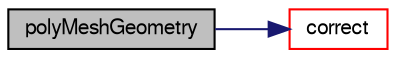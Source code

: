 digraph "polyMeshGeometry"
{
  bgcolor="transparent";
  edge [fontname="FreeSans",fontsize="10",labelfontname="FreeSans",labelfontsize="10"];
  node [fontname="FreeSans",fontsize="10",shape=record];
  rankdir="LR";
  Node0 [label="polyMeshGeometry",height=0.2,width=0.4,color="black", fillcolor="grey75", style="filled", fontcolor="black"];
  Node0 -> Node1 [color="midnightblue",fontsize="10",style="solid",fontname="FreeSans"];
  Node1 [label="correct",height=0.2,width=0.4,color="red",URL="$a21562.html#a3ae44b28050c3aa494c1d8e18cf618c1",tooltip="Take over properties from mesh. "];
}
